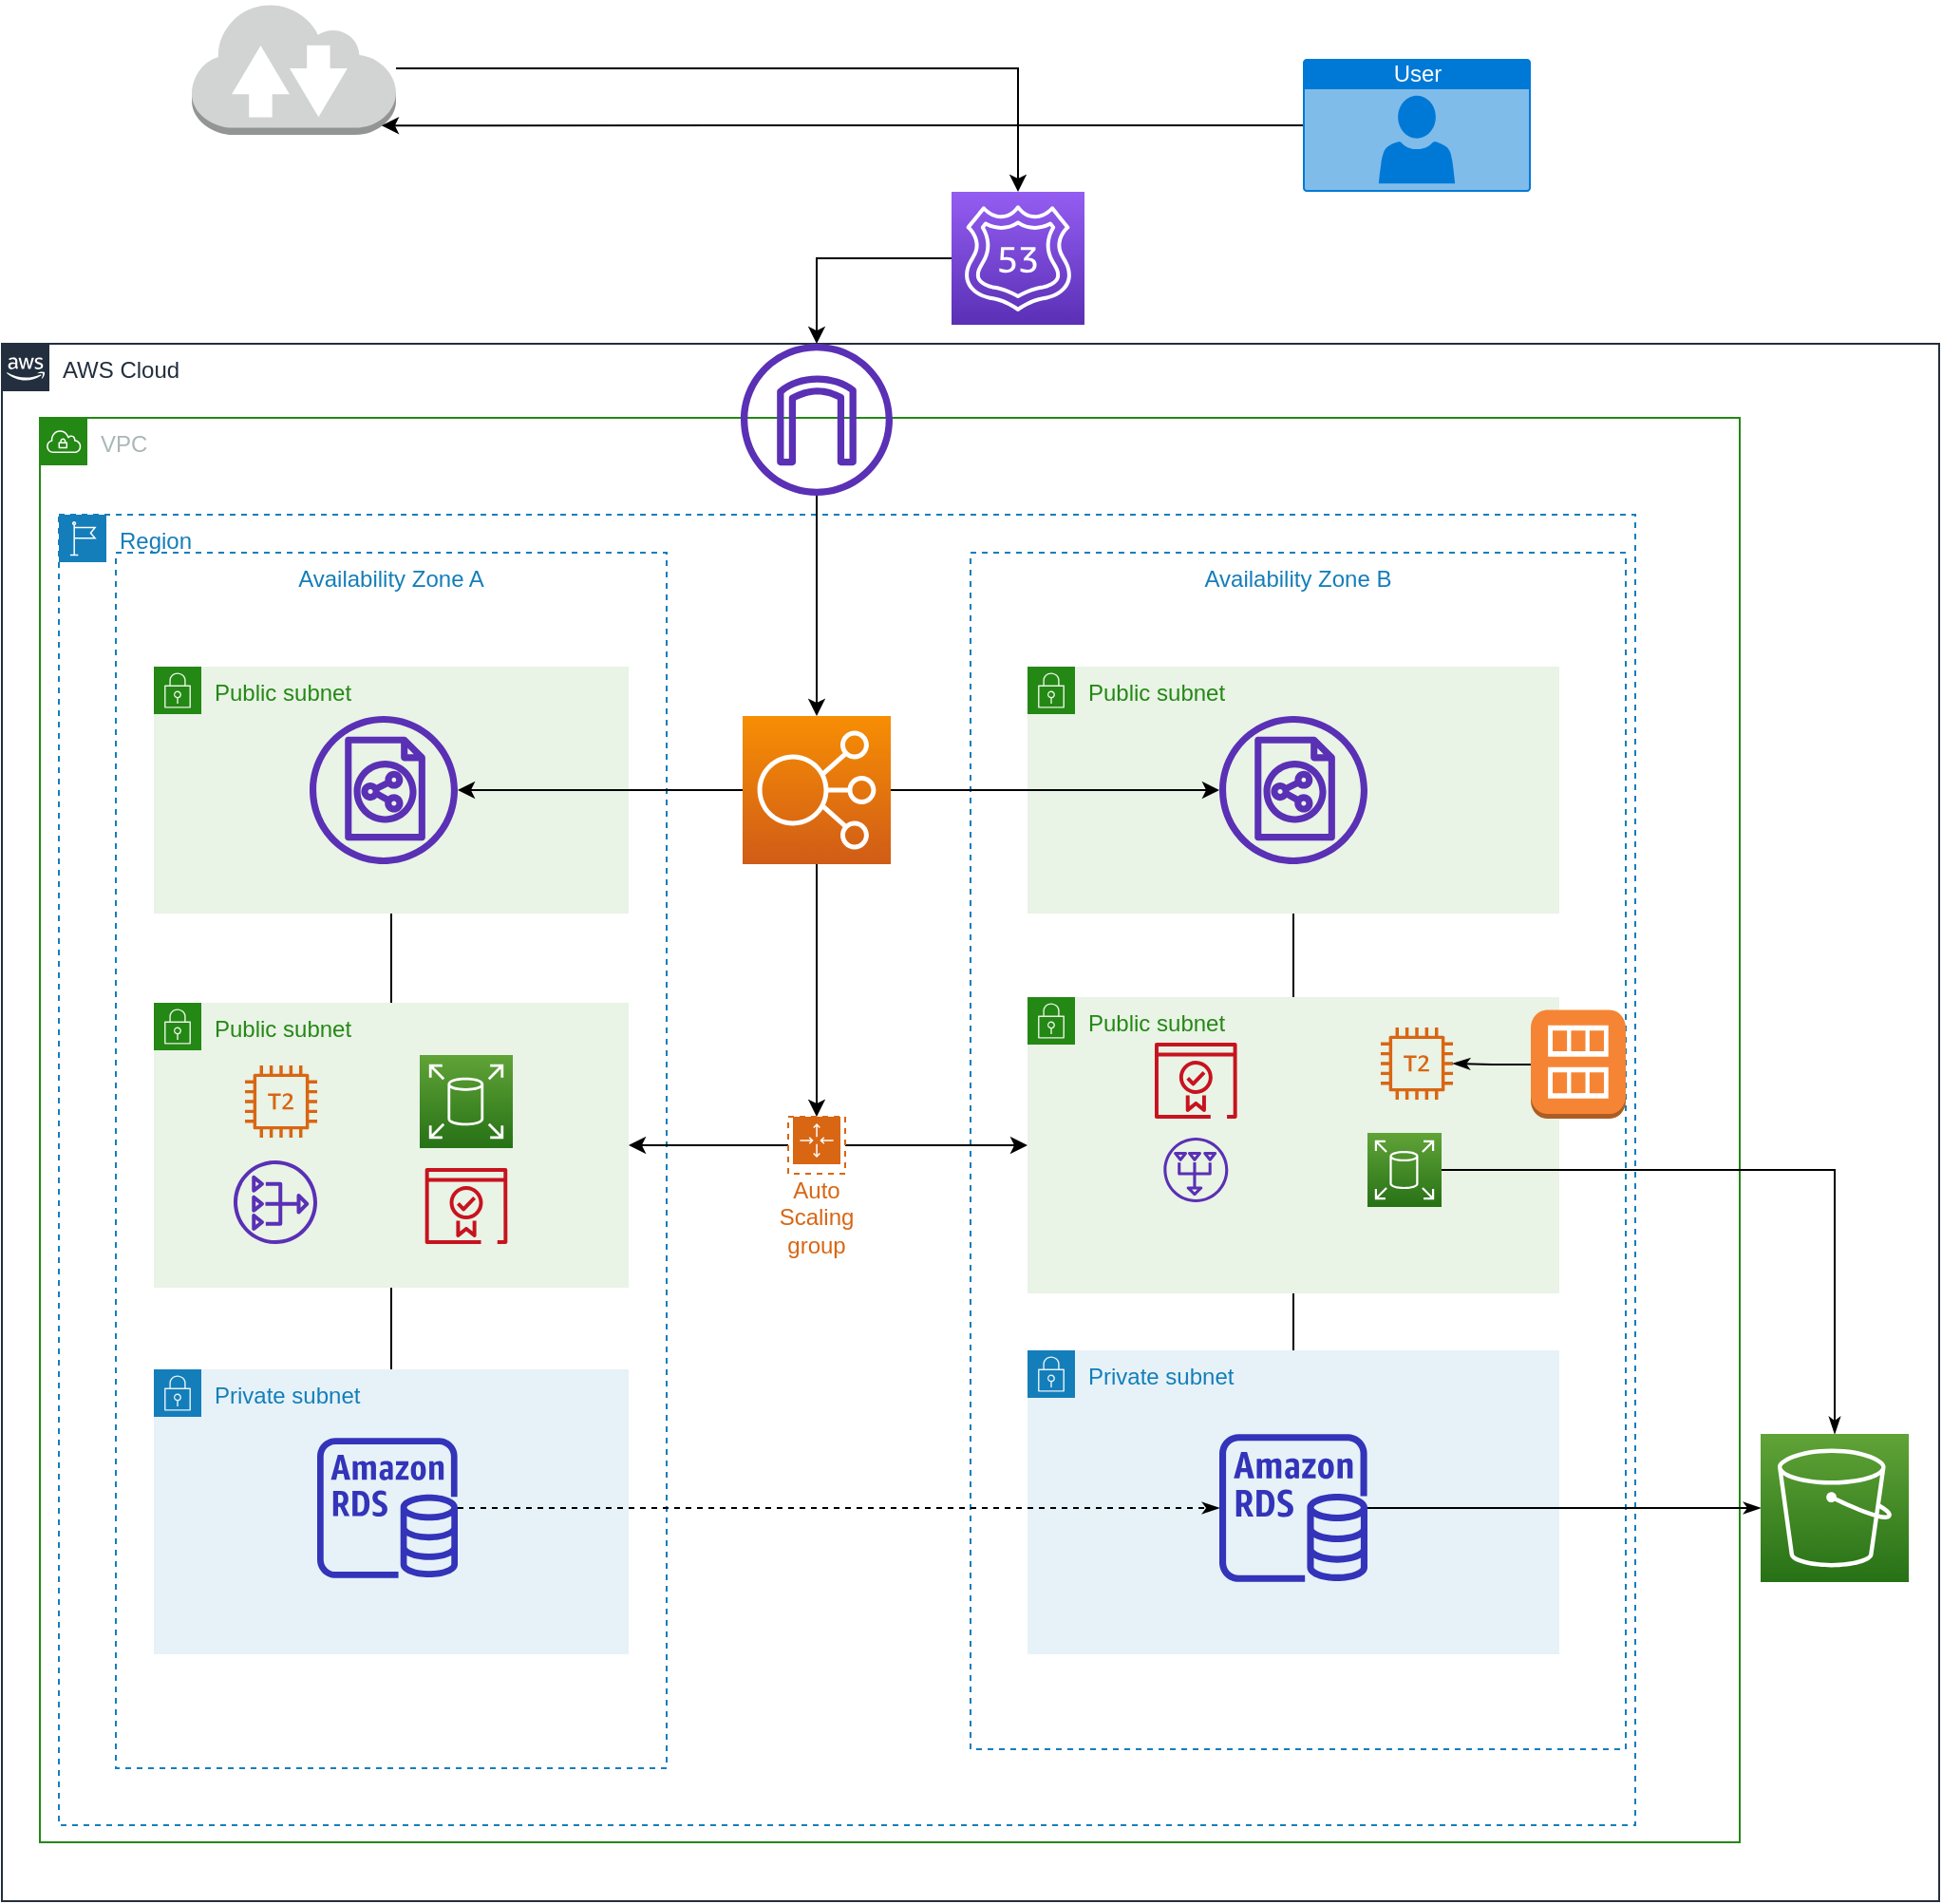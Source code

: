 <mxfile version="14.9.0" type="github">
  <diagram id="Ht1M8jgEwFfnCIfOTk4-" name="Page-1">
    <mxGraphModel dx="450" dy="1092" grid="1" gridSize="10" guides="1" tooltips="1" connect="1" arrows="1" fold="1" page="1" pageScale="1" pageWidth="1169" pageHeight="827" math="0" shadow="0">
      <root>
        <mxCell id="0" />
        <mxCell id="1" parent="0" />
        <mxCell id="4vuua3kBR-6ipIknhWMF-1" value="AWS Cloud" style="points=[[0,0],[0.25,0],[0.5,0],[0.75,0],[1,0],[1,0.25],[1,0.5],[1,0.75],[1,1],[0.75,1],[0.5,1],[0.25,1],[0,1],[0,0.75],[0,0.5],[0,0.25]];outlineConnect=0;gradientColor=none;html=1;whiteSpace=wrap;fontSize=12;fontStyle=0;shape=mxgraph.aws4.group;grIcon=mxgraph.aws4.group_aws_cloud_alt;strokeColor=#232F3E;fillColor=none;verticalAlign=top;align=left;spacingLeft=30;fontColor=#232F3E;dashed=0;" vertex="1" parent="1">
          <mxGeometry x="135" y="70" width="1020" height="820" as="geometry" />
        </mxCell>
        <mxCell id="4vuua3kBR-6ipIknhWMF-2" value="Region" style="points=[[0,0],[0.25,0],[0.5,0],[0.75,0],[1,0],[1,0.25],[1,0.5],[1,0.75],[1,1],[0.75,1],[0.5,1],[0.25,1],[0,1],[0,0.75],[0,0.5],[0,0.25]];outlineConnect=0;gradientColor=none;html=1;whiteSpace=wrap;fontSize=12;fontStyle=0;shape=mxgraph.aws4.group;grIcon=mxgraph.aws4.group_region;strokeColor=#147EBA;fillColor=none;verticalAlign=top;align=left;spacingLeft=30;fontColor=#147EBA;dashed=1;" vertex="1" parent="1">
          <mxGeometry x="165" y="160" width="830" height="690" as="geometry" />
        </mxCell>
        <mxCell id="4vuua3kBR-6ipIknhWMF-3" value="VPC" style="points=[[0,0],[0.25,0],[0.5,0],[0.75,0],[1,0],[1,0.25],[1,0.5],[1,0.75],[1,1],[0.75,1],[0.5,1],[0.25,1],[0,1],[0,0.75],[0,0.5],[0,0.25]];outlineConnect=0;gradientColor=none;html=1;whiteSpace=wrap;fontSize=12;fontStyle=0;shape=mxgraph.aws4.group;grIcon=mxgraph.aws4.group_vpc;strokeColor=#248814;fillColor=none;verticalAlign=top;align=left;spacingLeft=30;fontColor=#AAB7B8;dashed=0;" vertex="1" parent="1">
          <mxGeometry x="155" y="109" width="895" height="750" as="geometry" />
        </mxCell>
        <mxCell id="4vuua3kBR-6ipIknhWMF-5" value="Availability Zone B" style="fillColor=none;strokeColor=#147EBA;dashed=1;verticalAlign=top;fontStyle=0;fontColor=#147EBA;" vertex="1" parent="1">
          <mxGeometry x="645" y="180" width="345" height="630" as="geometry" />
        </mxCell>
        <mxCell id="4vuua3kBR-6ipIknhWMF-6" value="Availability Zone A" style="fillColor=none;strokeColor=#147EBA;dashed=1;verticalAlign=top;fontStyle=0;fontColor=#147EBA;" vertex="1" parent="1">
          <mxGeometry x="195" y="180" width="290" height="640" as="geometry" />
        </mxCell>
        <mxCell id="4vuua3kBR-6ipIknhWMF-62" style="edgeStyle=orthogonalEdgeStyle;rounded=0;orthogonalLoop=1;jettySize=auto;html=1;entryX=0.5;entryY=1;entryDx=0;entryDy=0;endArrow=none;endFill=0;" edge="1" parent="1" source="4vuua3kBR-6ipIknhWMF-9" target="4vuua3kBR-6ipIknhWMF-11">
          <mxGeometry relative="1" as="geometry" />
        </mxCell>
        <mxCell id="4vuua3kBR-6ipIknhWMF-9" value="Public subnet" style="points=[[0,0],[0.25,0],[0.5,0],[0.75,0],[1,0],[1,0.25],[1,0.5],[1,0.75],[1,1],[0.75,1],[0.5,1],[0.25,1],[0,1],[0,0.75],[0,0.5],[0,0.25]];outlineConnect=0;gradientColor=none;html=1;whiteSpace=wrap;fontSize=12;fontStyle=0;shape=mxgraph.aws4.group;grIcon=mxgraph.aws4.group_security_group;grStroke=0;strokeColor=#248814;fillColor=#E9F3E6;verticalAlign=top;align=left;spacingLeft=30;fontColor=#248814;dashed=0;" vertex="1" parent="1">
          <mxGeometry x="675" y="414" width="280" height="156" as="geometry" />
        </mxCell>
        <mxCell id="4vuua3kBR-6ipIknhWMF-64" style="edgeStyle=orthogonalEdgeStyle;rounded=0;orthogonalLoop=1;jettySize=auto;html=1;entryX=0.5;entryY=1;entryDx=0;entryDy=0;endArrow=none;endFill=0;" edge="1" parent="1" source="4vuua3kBR-6ipIknhWMF-10" target="4vuua3kBR-6ipIknhWMF-12">
          <mxGeometry relative="1" as="geometry" />
        </mxCell>
        <mxCell id="4vuua3kBR-6ipIknhWMF-10" value="Public subnet" style="points=[[0,0],[0.25,0],[0.5,0],[0.75,0],[1,0],[1,0.25],[1,0.5],[1,0.75],[1,1],[0.75,1],[0.5,1],[0.25,1],[0,1],[0,0.75],[0,0.5],[0,0.25]];outlineConnect=0;gradientColor=none;html=1;whiteSpace=wrap;fontSize=12;fontStyle=0;shape=mxgraph.aws4.group;grIcon=mxgraph.aws4.group_security_group;grStroke=0;strokeColor=#248814;fillColor=#E9F3E6;verticalAlign=top;align=left;spacingLeft=30;fontColor=#248814;dashed=0;" vertex="1" parent="1">
          <mxGeometry x="215" y="417" width="250" height="150" as="geometry" />
        </mxCell>
        <mxCell id="4vuua3kBR-6ipIknhWMF-11" value="Public subnet" style="points=[[0,0],[0.25,0],[0.5,0],[0.75,0],[1,0],[1,0.25],[1,0.5],[1,0.75],[1,1],[0.75,1],[0.5,1],[0.25,1],[0,1],[0,0.75],[0,0.5],[0,0.25]];outlineConnect=0;gradientColor=none;html=1;whiteSpace=wrap;fontSize=12;fontStyle=0;shape=mxgraph.aws4.group;grIcon=mxgraph.aws4.group_security_group;grStroke=0;strokeColor=#248814;fillColor=#E9F3E6;verticalAlign=top;align=left;spacingLeft=30;fontColor=#248814;dashed=0;" vertex="1" parent="1">
          <mxGeometry x="675" y="240" width="280" height="130" as="geometry" />
        </mxCell>
        <mxCell id="4vuua3kBR-6ipIknhWMF-12" value="Public subnet" style="points=[[0,0],[0.25,0],[0.5,0],[0.75,0],[1,0],[1,0.25],[1,0.5],[1,0.75],[1,1],[0.75,1],[0.5,1],[0.25,1],[0,1],[0,0.75],[0,0.5],[0,0.25]];outlineConnect=0;gradientColor=none;html=1;whiteSpace=wrap;fontSize=12;fontStyle=0;shape=mxgraph.aws4.group;grIcon=mxgraph.aws4.group_security_group;grStroke=0;strokeColor=#248814;fillColor=#E9F3E6;verticalAlign=top;align=left;spacingLeft=30;fontColor=#248814;dashed=0;" vertex="1" parent="1">
          <mxGeometry x="215" y="240" width="250" height="130" as="geometry" />
        </mxCell>
        <mxCell id="4vuua3kBR-6ipIknhWMF-61" style="edgeStyle=orthogonalEdgeStyle;rounded=0;orthogonalLoop=1;jettySize=auto;html=1;exitX=0.5;exitY=0;exitDx=0;exitDy=0;entryX=0.5;entryY=1;entryDx=0;entryDy=0;endArrow=none;endFill=0;" edge="1" parent="1" source="4vuua3kBR-6ipIknhWMF-13" target="4vuua3kBR-6ipIknhWMF-9">
          <mxGeometry relative="1" as="geometry" />
        </mxCell>
        <mxCell id="4vuua3kBR-6ipIknhWMF-13" value="Private subnet" style="points=[[0,0],[0.25,0],[0.5,0],[0.75,0],[1,0],[1,0.25],[1,0.5],[1,0.75],[1,1],[0.75,1],[0.5,1],[0.25,1],[0,1],[0,0.75],[0,0.5],[0,0.25]];outlineConnect=0;gradientColor=none;html=1;whiteSpace=wrap;fontSize=12;fontStyle=0;shape=mxgraph.aws4.group;grIcon=mxgraph.aws4.group_security_group;grStroke=0;strokeColor=#147EBA;fillColor=#E6F2F8;verticalAlign=top;align=left;spacingLeft=30;fontColor=#147EBA;dashed=0;" vertex="1" parent="1">
          <mxGeometry x="675" y="600" width="280" height="160" as="geometry" />
        </mxCell>
        <mxCell id="4vuua3kBR-6ipIknhWMF-63" style="edgeStyle=orthogonalEdgeStyle;rounded=0;orthogonalLoop=1;jettySize=auto;html=1;entryX=0.5;entryY=1;entryDx=0;entryDy=0;endArrow=none;endFill=0;" edge="1" parent="1" source="4vuua3kBR-6ipIknhWMF-14" target="4vuua3kBR-6ipIknhWMF-10">
          <mxGeometry relative="1" as="geometry" />
        </mxCell>
        <mxCell id="4vuua3kBR-6ipIknhWMF-14" value="Private subnet" style="points=[[0,0],[0.25,0],[0.5,0],[0.75,0],[1,0],[1,0.25],[1,0.5],[1,0.75],[1,1],[0.75,1],[0.5,1],[0.25,1],[0,1],[0,0.75],[0,0.5],[0,0.25]];outlineConnect=0;gradientColor=none;html=1;whiteSpace=wrap;fontSize=12;fontStyle=0;shape=mxgraph.aws4.group;grIcon=mxgraph.aws4.group_security_group;grStroke=0;strokeColor=#147EBA;fillColor=#E6F2F8;verticalAlign=top;align=left;spacingLeft=30;fontColor=#147EBA;dashed=0;" vertex="1" parent="1">
          <mxGeometry x="215" y="610" width="250" height="150" as="geometry" />
        </mxCell>
        <mxCell id="4vuua3kBR-6ipIknhWMF-60" style="edgeStyle=orthogonalEdgeStyle;rounded=0;orthogonalLoop=1;jettySize=auto;html=1;endArrow=classicThin;endFill=1;" edge="1" parent="1" source="4vuua3kBR-6ipIknhWMF-21" target="4vuua3kBR-6ipIknhWMF-54">
          <mxGeometry relative="1" as="geometry" />
        </mxCell>
        <mxCell id="4vuua3kBR-6ipIknhWMF-21" value="" style="outlineConnect=0;fontColor=#232F3E;gradientColor=none;fillColor=#3334B9;strokeColor=none;dashed=0;verticalLabelPosition=bottom;verticalAlign=top;align=center;html=1;fontSize=12;fontStyle=0;aspect=fixed;pointerEvents=1;shape=mxgraph.aws4.rds_instance;" vertex="1" parent="1">
          <mxGeometry x="776" y="644" width="78" height="78" as="geometry" />
        </mxCell>
        <mxCell id="4vuua3kBR-6ipIknhWMF-53" style="edgeStyle=orthogonalEdgeStyle;rounded=0;orthogonalLoop=1;jettySize=auto;html=1;dashed=1;endArrow=classicThin;endFill=1;" edge="1" parent="1" source="4vuua3kBR-6ipIknhWMF-22" target="4vuua3kBR-6ipIknhWMF-21">
          <mxGeometry relative="1" as="geometry" />
        </mxCell>
        <mxCell id="4vuua3kBR-6ipIknhWMF-22" value="" style="outlineConnect=0;fontColor=#232F3E;gradientColor=none;fillColor=#3334B9;strokeColor=none;dashed=0;verticalLabelPosition=bottom;verticalAlign=top;align=center;html=1;fontSize=12;fontStyle=0;aspect=fixed;pointerEvents=1;shape=mxgraph.aws4.rds_instance;" vertex="1" parent="1">
          <mxGeometry x="301" y="646" width="74" height="74" as="geometry" />
        </mxCell>
        <mxCell id="4vuua3kBR-6ipIknhWMF-23" value="" style="outlineConnect=0;fontColor=#232F3E;gradientColor=none;fillColor=#D86613;strokeColor=none;dashed=0;verticalLabelPosition=bottom;verticalAlign=top;align=center;html=1;fontSize=12;fontStyle=0;aspect=fixed;pointerEvents=1;shape=mxgraph.aws4.t2_instance;" vertex="1" parent="1">
          <mxGeometry x="861" y="430" width="38" height="38" as="geometry" />
        </mxCell>
        <mxCell id="4vuua3kBR-6ipIknhWMF-24" value="" style="outlineConnect=0;fontColor=#232F3E;gradientColor=none;fillColor=#D86613;strokeColor=none;dashed=0;verticalLabelPosition=bottom;verticalAlign=top;align=center;html=1;fontSize=12;fontStyle=0;aspect=fixed;pointerEvents=1;shape=mxgraph.aws4.t2_instance;" vertex="1" parent="1">
          <mxGeometry x="263" y="450" width="38" height="38" as="geometry" />
        </mxCell>
        <mxCell id="4vuua3kBR-6ipIknhWMF-37" style="edgeStyle=orthogonalEdgeStyle;rounded=0;orthogonalLoop=1;jettySize=auto;html=1;" edge="1" parent="1" source="4vuua3kBR-6ipIknhWMF-25" target="4vuua3kBR-6ipIknhWMF-36">
          <mxGeometry relative="1" as="geometry" />
        </mxCell>
        <mxCell id="4vuua3kBR-6ipIknhWMF-51" style="edgeStyle=orthogonalEdgeStyle;rounded=0;orthogonalLoop=1;jettySize=auto;html=1;" edge="1" parent="1" source="4vuua3kBR-6ipIknhWMF-25" target="4vuua3kBR-6ipIknhWMF-49">
          <mxGeometry relative="1" as="geometry" />
        </mxCell>
        <mxCell id="4vuua3kBR-6ipIknhWMF-52" style="edgeStyle=orthogonalEdgeStyle;rounded=0;orthogonalLoop=1;jettySize=auto;html=1;" edge="1" parent="1" source="4vuua3kBR-6ipIknhWMF-25" target="4vuua3kBR-6ipIknhWMF-50">
          <mxGeometry relative="1" as="geometry" />
        </mxCell>
        <mxCell id="4vuua3kBR-6ipIknhWMF-25" value="" style="points=[[0,0,0],[0.25,0,0],[0.5,0,0],[0.75,0,0],[1,0,0],[0,1,0],[0.25,1,0],[0.5,1,0],[0.75,1,0],[1,1,0],[0,0.25,0],[0,0.5,0],[0,0.75,0],[1,0.25,0],[1,0.5,0],[1,0.75,0]];outlineConnect=0;fontColor=#232F3E;gradientColor=#F78E04;gradientDirection=north;fillColor=#D05C17;strokeColor=#ffffff;dashed=0;verticalLabelPosition=bottom;verticalAlign=top;align=center;html=1;fontSize=12;fontStyle=0;aspect=fixed;shape=mxgraph.aws4.resourceIcon;resIcon=mxgraph.aws4.elastic_load_balancing;" vertex="1" parent="1">
          <mxGeometry x="525" y="266" width="78" height="78" as="geometry" />
        </mxCell>
        <mxCell id="4vuua3kBR-6ipIknhWMF-40" style="edgeStyle=orthogonalEdgeStyle;rounded=0;orthogonalLoop=1;jettySize=auto;html=1;" edge="1" parent="1" source="4vuua3kBR-6ipIknhWMF-26" target="4vuua3kBR-6ipIknhWMF-25">
          <mxGeometry relative="1" as="geometry" />
        </mxCell>
        <mxCell id="4vuua3kBR-6ipIknhWMF-26" value="" style="outlineConnect=0;fontColor=#232F3E;gradientColor=none;fillColor=#5A30B5;strokeColor=none;dashed=0;verticalLabelPosition=bottom;verticalAlign=top;align=center;html=1;fontSize=12;fontStyle=0;aspect=fixed;pointerEvents=1;shape=mxgraph.aws4.internet_gateway;" vertex="1" parent="1">
          <mxGeometry x="524" y="70" width="80" height="80" as="geometry" />
        </mxCell>
        <mxCell id="4vuua3kBR-6ipIknhWMF-27" value="" style="outlineConnect=0;fontColor=#232F3E;gradientColor=none;fillColor=#5A30B5;strokeColor=none;dashed=0;verticalLabelPosition=bottom;verticalAlign=top;align=center;html=1;fontSize=12;fontStyle=0;aspect=fixed;pointerEvents=1;shape=mxgraph.aws4.nat_gateway;direction=south;" vertex="1" parent="1">
          <mxGeometry x="746.66" y="488" width="34" height="34" as="geometry" />
        </mxCell>
        <mxCell id="4vuua3kBR-6ipIknhWMF-28" value="" style="outlineConnect=0;fontColor=#232F3E;gradientColor=none;fillColor=#5A30B5;strokeColor=none;dashed=0;verticalLabelPosition=bottom;verticalAlign=top;align=center;html=1;fontSize=12;fontStyle=0;aspect=fixed;pointerEvents=1;shape=mxgraph.aws4.nat_gateway;" vertex="1" parent="1">
          <mxGeometry x="257" y="500" width="44" height="44" as="geometry" />
        </mxCell>
        <mxCell id="4vuua3kBR-6ipIknhWMF-29" value="" style="points=[[0,0,0],[0.25,0,0],[0.5,0,0],[0.75,0,0],[1,0,0],[0,1,0],[0.25,1,0],[0.5,1,0],[0.75,1,0],[1,1,0],[0,0.25,0],[0,0.5,0],[0,0.75,0],[1,0.25,0],[1,0.5,0],[1,0.75,0]];outlineConnect=0;fontColor=#232F3E;gradientColor=#60A337;gradientDirection=north;fillColor=#277116;strokeColor=#ffffff;dashed=0;verticalLabelPosition=bottom;verticalAlign=top;align=center;html=1;fontSize=12;fontStyle=0;aspect=fixed;shape=mxgraph.aws4.resourceIcon;resIcon=mxgraph.aws4.elastic_block_store;" vertex="1" parent="1">
          <mxGeometry x="355" y="444.5" width="49" height="49" as="geometry" />
        </mxCell>
        <mxCell id="4vuua3kBR-6ipIknhWMF-59" style="edgeStyle=orthogonalEdgeStyle;rounded=0;orthogonalLoop=1;jettySize=auto;html=1;endArrow=classicThin;endFill=1;" edge="1" parent="1" source="4vuua3kBR-6ipIknhWMF-30" target="4vuua3kBR-6ipIknhWMF-54">
          <mxGeometry relative="1" as="geometry" />
        </mxCell>
        <mxCell id="4vuua3kBR-6ipIknhWMF-30" value="" style="points=[[0,0,0],[0.25,0,0],[0.5,0,0],[0.75,0,0],[1,0,0],[0,1,0],[0.25,1,0],[0.5,1,0],[0.75,1,0],[1,1,0],[0,0.25,0],[0,0.5,0],[0,0.75,0],[1,0.25,0],[1,0.5,0],[1,0.75,0]];outlineConnect=0;fontColor=#232F3E;gradientColor=#60A337;gradientDirection=north;fillColor=#277116;strokeColor=#ffffff;dashed=0;verticalLabelPosition=bottom;verticalAlign=top;align=center;html=1;fontSize=12;fontStyle=0;aspect=fixed;shape=mxgraph.aws4.resourceIcon;resIcon=mxgraph.aws4.elastic_block_store;" vertex="1" parent="1">
          <mxGeometry x="854" y="485.5" width="39" height="39" as="geometry" />
        </mxCell>
        <mxCell id="4vuua3kBR-6ipIknhWMF-31" value="" style="outlineConnect=0;fontColor=#232F3E;gradientColor=none;fillColor=#C7131F;strokeColor=none;dashed=0;verticalLabelPosition=bottom;verticalAlign=top;align=center;html=1;fontSize=12;fontStyle=0;aspect=fixed;pointerEvents=1;shape=mxgraph.aws4.certificate_manager_2;" vertex="1" parent="1">
          <mxGeometry x="742" y="438" width="43.33" height="40" as="geometry" />
        </mxCell>
        <mxCell id="4vuua3kBR-6ipIknhWMF-32" value="" style="outlineConnect=0;fontColor=#232F3E;gradientColor=none;fillColor=#C7131F;strokeColor=none;dashed=0;verticalLabelPosition=bottom;verticalAlign=top;align=center;html=1;fontSize=12;fontStyle=0;aspect=fixed;pointerEvents=1;shape=mxgraph.aws4.certificate_manager_2;" vertex="1" parent="1">
          <mxGeometry x="357.84" y="504" width="43.33" height="40" as="geometry" />
        </mxCell>
        <mxCell id="4vuua3kBR-6ipIknhWMF-38" style="edgeStyle=orthogonalEdgeStyle;rounded=0;orthogonalLoop=1;jettySize=auto;html=1;entryX=0;entryY=0.5;entryDx=0;entryDy=0;" edge="1" parent="1" source="4vuua3kBR-6ipIknhWMF-36" target="4vuua3kBR-6ipIknhWMF-9">
          <mxGeometry relative="1" as="geometry" />
        </mxCell>
        <mxCell id="4vuua3kBR-6ipIknhWMF-39" style="edgeStyle=orthogonalEdgeStyle;rounded=0;orthogonalLoop=1;jettySize=auto;html=1;" edge="1" parent="1" source="4vuua3kBR-6ipIknhWMF-36" target="4vuua3kBR-6ipIknhWMF-10">
          <mxGeometry relative="1" as="geometry" />
        </mxCell>
        <mxCell id="4vuua3kBR-6ipIknhWMF-36" value="Auto Scaling group" style="points=[[0,0],[0.25,0],[0.5,0],[0.75,0],[1,0],[1,0.25],[1,0.5],[1,0.75],[1,1],[0.75,1],[0.5,1],[0.25,1],[0,1],[0,0.75],[0,0.5],[0,0.25]];outlineConnect=0;gradientColor=none;html=1;whiteSpace=wrap;fontSize=12;fontStyle=0;shape=mxgraph.aws4.groupCenter;grIcon=mxgraph.aws4.group_auto_scaling_group;grStroke=1;strokeColor=#D86613;fillColor=none;verticalAlign=top;align=center;fontColor=#D86613;dashed=1;spacingTop=25;" vertex="1" parent="1">
          <mxGeometry x="549" y="477" width="30" height="30" as="geometry" />
        </mxCell>
        <mxCell id="4vuua3kBR-6ipIknhWMF-43" style="edgeStyle=orthogonalEdgeStyle;rounded=0;orthogonalLoop=1;jettySize=auto;html=1;" edge="1" parent="1" source="4vuua3kBR-6ipIknhWMF-41" target="4vuua3kBR-6ipIknhWMF-26">
          <mxGeometry relative="1" as="geometry" />
        </mxCell>
        <mxCell id="4vuua3kBR-6ipIknhWMF-41" value="" style="points=[[0,0,0],[0.25,0,0],[0.5,0,0],[0.75,0,0],[1,0,0],[0,1,0],[0.25,1,0],[0.5,1,0],[0.75,1,0],[1,1,0],[0,0.25,0],[0,0.5,0],[0,0.75,0],[1,0.25,0],[1,0.5,0],[1,0.75,0]];outlineConnect=0;fontColor=#232F3E;gradientColor=#945DF2;gradientDirection=north;fillColor=#5A30B5;strokeColor=#ffffff;dashed=0;verticalLabelPosition=bottom;verticalAlign=top;align=center;html=1;fontSize=12;fontStyle=0;aspect=fixed;shape=mxgraph.aws4.resourceIcon;resIcon=mxgraph.aws4.route_53;" vertex="1" parent="1">
          <mxGeometry x="635" y="-10" width="70" height="70" as="geometry" />
        </mxCell>
        <mxCell id="4vuua3kBR-6ipIknhWMF-45" style="edgeStyle=orthogonalEdgeStyle;rounded=0;orthogonalLoop=1;jettySize=auto;html=1;" edge="1" parent="1" source="4vuua3kBR-6ipIknhWMF-44" target="4vuua3kBR-6ipIknhWMF-41">
          <mxGeometry relative="1" as="geometry" />
        </mxCell>
        <mxCell id="4vuua3kBR-6ipIknhWMF-44" value="" style="outlineConnect=0;dashed=0;verticalLabelPosition=bottom;verticalAlign=top;align=center;html=1;shape=mxgraph.aws3.internet_2;fillColor=#D2D3D3;gradientColor=none;" vertex="1" parent="1">
          <mxGeometry x="235" y="-110" width="107.5" height="70" as="geometry" />
        </mxCell>
        <mxCell id="4vuua3kBR-6ipIknhWMF-48" style="edgeStyle=orthogonalEdgeStyle;rounded=0;orthogonalLoop=1;jettySize=auto;html=1;entryX=0.93;entryY=0.93;entryDx=0;entryDy=0;entryPerimeter=0;" edge="1" parent="1" source="4vuua3kBR-6ipIknhWMF-46" target="4vuua3kBR-6ipIknhWMF-44">
          <mxGeometry relative="1" as="geometry" />
        </mxCell>
        <mxCell id="4vuua3kBR-6ipIknhWMF-46" value="User" style="html=1;strokeColor=none;fillColor=#0079D6;labelPosition=center;verticalLabelPosition=middle;verticalAlign=top;align=center;fontSize=12;outlineConnect=0;spacingTop=-6;fontColor=#FFFFFF;shape=mxgraph.sitemap.user;" vertex="1" parent="1">
          <mxGeometry x="820" y="-80" width="120" height="70" as="geometry" />
        </mxCell>
        <mxCell id="4vuua3kBR-6ipIknhWMF-49" value="" style="outlineConnect=0;fontColor=#232F3E;gradientColor=none;fillColor=#5A30B5;strokeColor=none;dashed=0;verticalLabelPosition=bottom;verticalAlign=top;align=center;html=1;fontSize=12;fontStyle=0;aspect=fixed;pointerEvents=1;shape=mxgraph.aws4.classic_load_balancer;" vertex="1" parent="1">
          <mxGeometry x="297" y="266" width="78" height="78" as="geometry" />
        </mxCell>
        <mxCell id="4vuua3kBR-6ipIknhWMF-50" value="" style="outlineConnect=0;fontColor=#232F3E;gradientColor=none;fillColor=#5A30B5;strokeColor=none;dashed=0;verticalLabelPosition=bottom;verticalAlign=top;align=center;html=1;fontSize=12;fontStyle=0;aspect=fixed;pointerEvents=1;shape=mxgraph.aws4.classic_load_balancer;" vertex="1" parent="1">
          <mxGeometry x="776" y="266" width="78" height="78" as="geometry" />
        </mxCell>
        <mxCell id="4vuua3kBR-6ipIknhWMF-54" value="" style="points=[[0,0,0],[0.25,0,0],[0.5,0,0],[0.75,0,0],[1,0,0],[0,1,0],[0.25,1,0],[0.5,1,0],[0.75,1,0],[1,1,0],[0,0.25,0],[0,0.5,0],[0,0.75,0],[1,0.25,0],[1,0.5,0],[1,0.75,0]];outlineConnect=0;fontColor=#232F3E;gradientColor=#60A337;gradientDirection=north;fillColor=#277116;strokeColor=#ffffff;dashed=0;verticalLabelPosition=bottom;verticalAlign=top;align=center;html=1;fontSize=12;fontStyle=0;aspect=fixed;shape=mxgraph.aws4.resourceIcon;resIcon=mxgraph.aws4.s3;" vertex="1" parent="1">
          <mxGeometry x="1061" y="644" width="78" height="78" as="geometry" />
        </mxCell>
        <mxCell id="4vuua3kBR-6ipIknhWMF-58" style="edgeStyle=orthogonalEdgeStyle;rounded=0;orthogonalLoop=1;jettySize=auto;html=1;endArrow=classicThin;endFill=1;" edge="1" parent="1" source="4vuua3kBR-6ipIknhWMF-57" target="4vuua3kBR-6ipIknhWMF-23">
          <mxGeometry relative="1" as="geometry" />
        </mxCell>
        <mxCell id="4vuua3kBR-6ipIknhWMF-57" value="" style="outlineConnect=0;dashed=0;verticalLabelPosition=bottom;verticalAlign=top;align=center;html=1;shape=mxgraph.aws3.ami;fillColor=#F58534;gradientColor=none;" vertex="1" parent="1">
          <mxGeometry x="940" y="420.75" width="50" height="57.25" as="geometry" />
        </mxCell>
      </root>
    </mxGraphModel>
  </diagram>
</mxfile>

